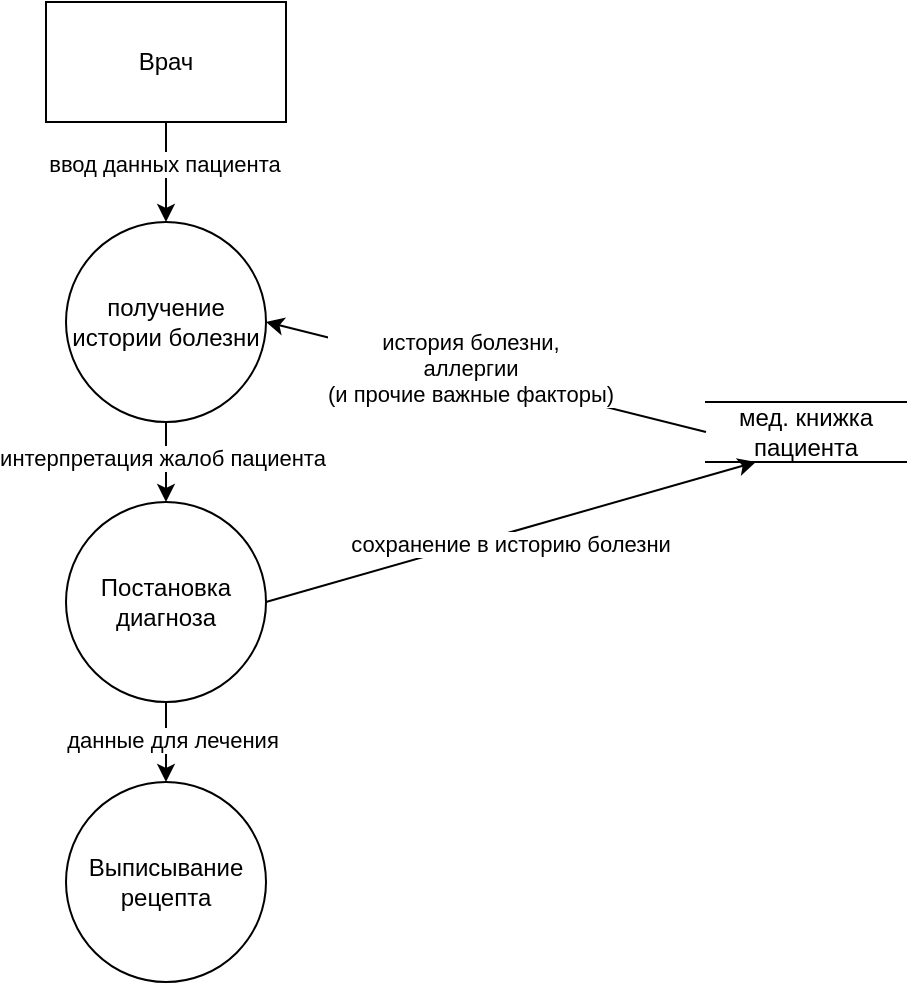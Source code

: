 <mxfile version="25.0.3">
  <diagram name="Страница — 1" id="8APluLGnNXjolnjs77GI">
    <mxGraphModel dx="1186" dy="603" grid="1" gridSize="10" guides="1" tooltips="1" connect="1" arrows="1" fold="1" page="1" pageScale="1" pageWidth="827" pageHeight="1169" math="0" shadow="0">
      <root>
        <mxCell id="0" />
        <mxCell id="1" parent="0" />
        <mxCell id="VMIW0ezi9uMQvfn0LnGd-1" value="Врач" style="rounded=0;whiteSpace=wrap;html=1;" vertex="1" parent="1">
          <mxGeometry x="160" y="30" width="120" height="60" as="geometry" />
        </mxCell>
        <mxCell id="VMIW0ezi9uMQvfn0LnGd-2" value="получение истории болезни" style="ellipse;whiteSpace=wrap;html=1;aspect=fixed;" vertex="1" parent="1">
          <mxGeometry x="170" y="140" width="100" height="100" as="geometry" />
        </mxCell>
        <mxCell id="VMIW0ezi9uMQvfn0LnGd-3" value="мед. книжка&lt;div&gt;пациента&lt;/div&gt;" style="html=1;dashed=0;whiteSpace=wrap;shape=partialRectangle;right=0;left=0;" vertex="1" parent="1">
          <mxGeometry x="490" y="230" width="100" height="30" as="geometry" />
        </mxCell>
        <mxCell id="VMIW0ezi9uMQvfn0LnGd-4" value="Постановка диагноза" style="shape=ellipse;html=1;dashed=0;whiteSpace=wrap;aspect=fixed;perimeter=ellipsePerimeter;" vertex="1" parent="1">
          <mxGeometry x="170" y="280" width="100" height="100" as="geometry" />
        </mxCell>
        <mxCell id="VMIW0ezi9uMQvfn0LnGd-5" value="Выписывание рецепта" style="shape=ellipse;html=1;dashed=0;whiteSpace=wrap;aspect=fixed;perimeter=ellipsePerimeter;" vertex="1" parent="1">
          <mxGeometry x="170" y="420" width="100" height="100" as="geometry" />
        </mxCell>
        <mxCell id="VMIW0ezi9uMQvfn0LnGd-6" value="" style="endArrow=classic;html=1;rounded=0;exitX=0.5;exitY=1;exitDx=0;exitDy=0;entryX=0.5;entryY=0;entryDx=0;entryDy=0;" edge="1" parent="1" source="VMIW0ezi9uMQvfn0LnGd-1" target="VMIW0ezi9uMQvfn0LnGd-2">
          <mxGeometry width="50" height="50" relative="1" as="geometry">
            <mxPoint x="240" y="330" as="sourcePoint" />
            <mxPoint x="290" y="280" as="targetPoint" />
          </mxGeometry>
        </mxCell>
        <mxCell id="VMIW0ezi9uMQvfn0LnGd-9" value="ввод данных пациента" style="edgeLabel;html=1;align=center;verticalAlign=middle;resizable=0;points=[];" vertex="1" connectable="0" parent="VMIW0ezi9uMQvfn0LnGd-6">
          <mxGeometry x="-0.167" y="-1" relative="1" as="geometry">
            <mxPoint as="offset" />
          </mxGeometry>
        </mxCell>
        <mxCell id="VMIW0ezi9uMQvfn0LnGd-7" value="" style="endArrow=classic;html=1;rounded=0;exitX=0.5;exitY=1;exitDx=0;exitDy=0;entryX=0.5;entryY=0;entryDx=0;entryDy=0;" edge="1" parent="1" source="VMIW0ezi9uMQvfn0LnGd-2" target="VMIW0ezi9uMQvfn0LnGd-4">
          <mxGeometry width="50" height="50" relative="1" as="geometry">
            <mxPoint x="240" y="330" as="sourcePoint" />
            <mxPoint x="290" y="280" as="targetPoint" />
          </mxGeometry>
        </mxCell>
        <mxCell id="VMIW0ezi9uMQvfn0LnGd-14" value="интерпретация жалоб пациента" style="edgeLabel;html=1;align=center;verticalAlign=middle;resizable=0;points=[];" vertex="1" connectable="0" parent="VMIW0ezi9uMQvfn0LnGd-7">
          <mxGeometry x="-0.1" y="-2" relative="1" as="geometry">
            <mxPoint as="offset" />
          </mxGeometry>
        </mxCell>
        <mxCell id="VMIW0ezi9uMQvfn0LnGd-8" value="" style="endArrow=classic;html=1;rounded=0;exitX=0.5;exitY=1;exitDx=0;exitDy=0;entryX=0.5;entryY=0;entryDx=0;entryDy=0;" edge="1" parent="1" source="VMIW0ezi9uMQvfn0LnGd-4" target="VMIW0ezi9uMQvfn0LnGd-5">
          <mxGeometry width="50" height="50" relative="1" as="geometry">
            <mxPoint x="240" y="330" as="sourcePoint" />
            <mxPoint x="290" y="280" as="targetPoint" />
          </mxGeometry>
        </mxCell>
        <mxCell id="VMIW0ezi9uMQvfn0LnGd-15" value="данные для лечения" style="edgeLabel;html=1;align=center;verticalAlign=middle;resizable=0;points=[];" vertex="1" connectable="0" parent="VMIW0ezi9uMQvfn0LnGd-8">
          <mxGeometry x="-0.067" y="3" relative="1" as="geometry">
            <mxPoint as="offset" />
          </mxGeometry>
        </mxCell>
        <mxCell id="VMIW0ezi9uMQvfn0LnGd-10" value="" style="endArrow=classic;html=1;rounded=0;entryX=1;entryY=0.5;entryDx=0;entryDy=0;exitX=0;exitY=0.5;exitDx=0;exitDy=0;" edge="1" parent="1" source="VMIW0ezi9uMQvfn0LnGd-3" target="VMIW0ezi9uMQvfn0LnGd-2">
          <mxGeometry width="50" height="50" relative="1" as="geometry">
            <mxPoint x="240" y="330" as="sourcePoint" />
            <mxPoint x="290" y="280" as="targetPoint" />
            <Array as="points" />
          </mxGeometry>
        </mxCell>
        <mxCell id="VMIW0ezi9uMQvfn0LnGd-11" value="&lt;div&gt;история болезни,&lt;/div&gt;&lt;div&gt;аллергии&lt;/div&gt;&lt;div&gt;(и прочие важные факторы)&lt;/div&gt;" style="edgeLabel;html=1;align=center;verticalAlign=middle;resizable=0;points=[];" vertex="1" connectable="0" parent="VMIW0ezi9uMQvfn0LnGd-10">
          <mxGeometry x="0.086" y="-3" relative="1" as="geometry">
            <mxPoint as="offset" />
          </mxGeometry>
        </mxCell>
        <mxCell id="VMIW0ezi9uMQvfn0LnGd-12" value="" style="endArrow=classic;html=1;rounded=0;exitX=1;exitY=0.5;exitDx=0;exitDy=0;entryX=0.25;entryY=1;entryDx=0;entryDy=0;" edge="1" parent="1" source="VMIW0ezi9uMQvfn0LnGd-4" target="VMIW0ezi9uMQvfn0LnGd-3">
          <mxGeometry width="50" height="50" relative="1" as="geometry">
            <mxPoint x="370" y="330" as="sourcePoint" />
            <mxPoint x="420" y="280" as="targetPoint" />
          </mxGeometry>
        </mxCell>
        <mxCell id="VMIW0ezi9uMQvfn0LnGd-13" value="сохранение в историю болезни" style="edgeLabel;html=1;align=center;verticalAlign=middle;resizable=0;points=[];" vertex="1" connectable="0" parent="VMIW0ezi9uMQvfn0LnGd-12">
          <mxGeometry x="-0.015" y="-5" relative="1" as="geometry">
            <mxPoint as="offset" />
          </mxGeometry>
        </mxCell>
      </root>
    </mxGraphModel>
  </diagram>
</mxfile>
